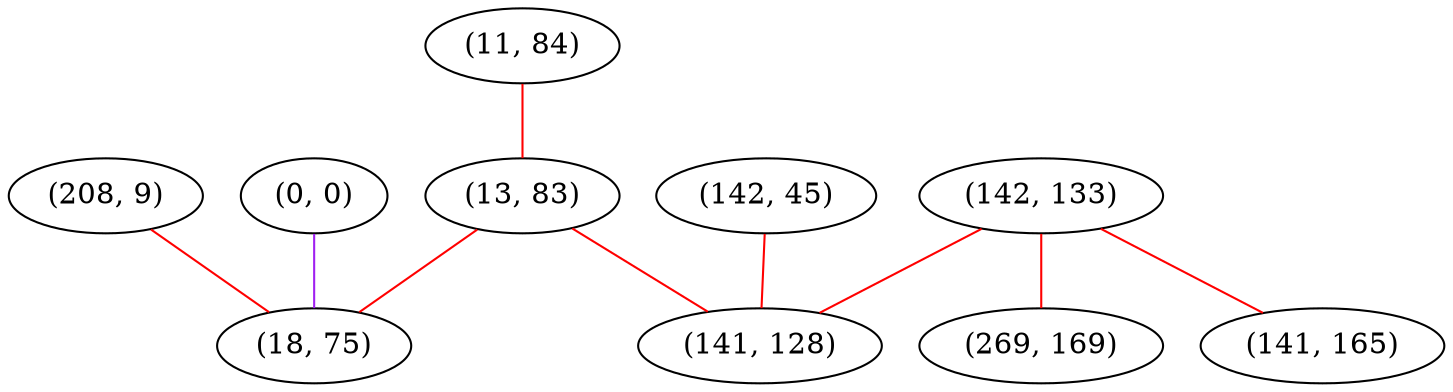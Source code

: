 graph "" {
"(0, 0)";
"(142, 133)";
"(208, 9)";
"(141, 165)";
"(142, 45)";
"(11, 84)";
"(13, 83)";
"(269, 169)";
"(18, 75)";
"(141, 128)";
"(0, 0)" -- "(18, 75)"  [color=purple, key=0, weight=4];
"(142, 133)" -- "(269, 169)"  [color=red, key=0, weight=1];
"(142, 133)" -- "(141, 165)"  [color=red, key=0, weight=1];
"(142, 133)" -- "(141, 128)"  [color=red, key=0, weight=1];
"(208, 9)" -- "(18, 75)"  [color=red, key=0, weight=1];
"(142, 45)" -- "(141, 128)"  [color=red, key=0, weight=1];
"(11, 84)" -- "(13, 83)"  [color=red, key=0, weight=1];
"(13, 83)" -- "(18, 75)"  [color=red, key=0, weight=1];
"(13, 83)" -- "(141, 128)"  [color=red, key=0, weight=1];
}
